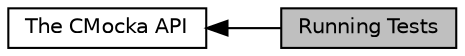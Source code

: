 digraph "Running Tests"
{
  edge [fontname="Helvetica",fontsize="10",labelfontname="Helvetica",labelfontsize="10"];
  node [fontname="Helvetica",fontsize="10",shape=box];
  rankdir=LR;
  Node2 [label="The CMocka API",height=0.2,width=0.4,color="black", fillcolor="white", style="filled",URL="$group__cmocka.html",tooltip="These headers or their equivalents MUST be included prior to including this header file."];
  Node1 [label="Running Tests",height=0.2,width=0.4,color="black", fillcolor="grey75", style="filled", fontcolor="black",tooltip=" "];
  Node2->Node1 [shape=plaintext, dir="back", style="solid"];
}
